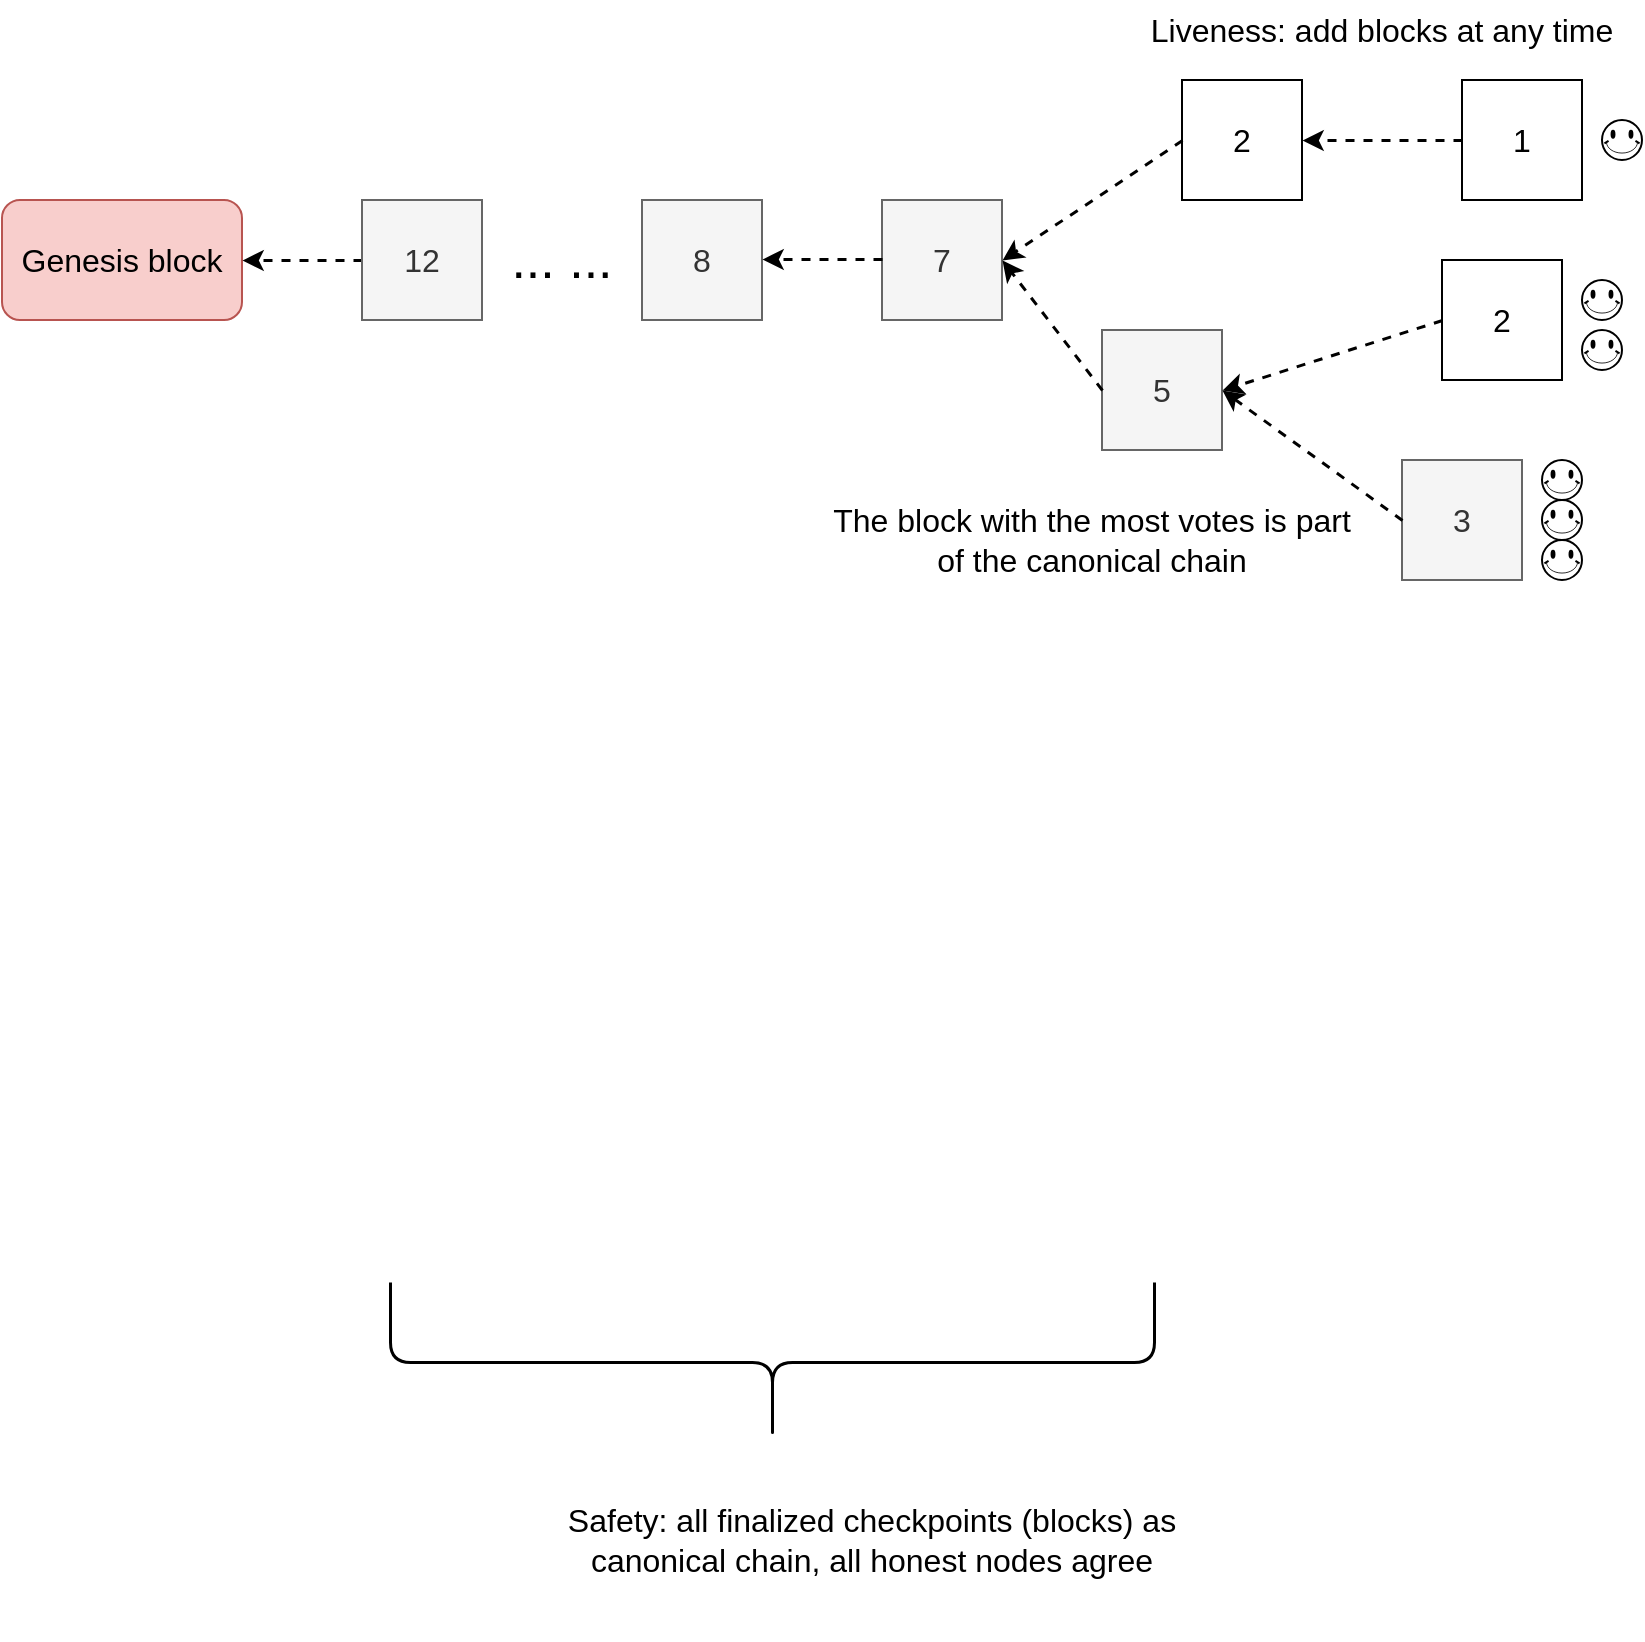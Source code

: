 <mxfile version="20.4.0" type="github">
  <diagram id="W5z2iIQezchsIUy5hqy7" name="Page-1">
    <mxGraphModel dx="1426" dy="794" grid="1" gridSize="10" guides="1" tooltips="1" connect="1" arrows="1" fold="1" page="1" pageScale="1" pageWidth="850" pageHeight="1100" math="0" shadow="0">
      <root>
        <mxCell id="0" />
        <mxCell id="1" parent="0" />
        <mxCell id="PY7woh7BMV2at_6MfLpq-1" value="&lt;font style=&quot;font-size: 16px;&quot;&gt;Genesis block&lt;/font&gt;" style="rounded=1;whiteSpace=wrap;html=1;fillColor=#f8cecc;strokeColor=#b85450;" vertex="1" parent="1">
          <mxGeometry y="380" width="120" height="60" as="geometry" />
        </mxCell>
        <mxCell id="PY7woh7BMV2at_6MfLpq-3" value="" style="edgeStyle=orthogonalEdgeStyle;rounded=0;orthogonalLoop=1;jettySize=auto;html=1;strokeWidth=1.5;fontSize=16;dashed=1;" edge="1" parent="1" source="PY7woh7BMV2at_6MfLpq-4" target="PY7woh7BMV2at_6MfLpq-1">
          <mxGeometry relative="1" as="geometry" />
        </mxCell>
        <mxCell id="PY7woh7BMV2at_6MfLpq-4" value="12" style="whiteSpace=wrap;html=1;aspect=fixed;fontSize=16;fillColor=#f5f5f5;fontColor=#333333;strokeColor=#666666;" vertex="1" parent="1">
          <mxGeometry x="180" y="380" width="60" height="60" as="geometry" />
        </mxCell>
        <mxCell id="PY7woh7BMV2at_6MfLpq-5" value="8" style="whiteSpace=wrap;html=1;aspect=fixed;fontSize=16;fillColor=#f5f5f5;fontColor=#333333;strokeColor=#666666;" vertex="1" parent="1">
          <mxGeometry x="320" y="380" width="60" height="60" as="geometry" />
        </mxCell>
        <mxCell id="PY7woh7BMV2at_6MfLpq-6" value="7" style="whiteSpace=wrap;html=1;aspect=fixed;fontSize=16;fillColor=#f5f5f5;fontColor=#333333;strokeColor=#666666;" vertex="1" parent="1">
          <mxGeometry x="440" y="380" width="60" height="60" as="geometry" />
        </mxCell>
        <mxCell id="PY7woh7BMV2at_6MfLpq-7" value="" style="edgeStyle=orthogonalEdgeStyle;rounded=0;orthogonalLoop=1;jettySize=auto;html=1;strokeWidth=1.5;fontSize=16;dashed=1;" edge="1" parent="1">
          <mxGeometry relative="1" as="geometry">
            <mxPoint x="440" y="409.5" as="sourcePoint" />
            <mxPoint x="380" y="409.5" as="targetPoint" />
          </mxGeometry>
        </mxCell>
        <mxCell id="PY7woh7BMV2at_6MfLpq-8" value="&lt;font style=&quot;font-size: 26px;&quot;&gt;... ...&lt;/font&gt;" style="text;html=1;strokeColor=none;fillColor=none;align=center;verticalAlign=middle;whiteSpace=wrap;rounded=0;fontSize=16;" vertex="1" parent="1">
          <mxGeometry x="250" y="395" width="60" height="30" as="geometry" />
        </mxCell>
        <mxCell id="PY7woh7BMV2at_6MfLpq-11" value="2" style="whiteSpace=wrap;html=1;aspect=fixed;fontSize=16;" vertex="1" parent="1">
          <mxGeometry x="590" y="320" width="60" height="60" as="geometry" />
        </mxCell>
        <mxCell id="PY7woh7BMV2at_6MfLpq-12" value="5" style="whiteSpace=wrap;html=1;aspect=fixed;fontSize=16;fillColor=#f5f5f5;fontColor=#333333;strokeColor=#666666;" vertex="1" parent="1">
          <mxGeometry x="550" y="445" width="60" height="60" as="geometry" />
        </mxCell>
        <mxCell id="PY7woh7BMV2at_6MfLpq-13" value="3" style="whiteSpace=wrap;html=1;aspect=fixed;fontSize=16;fillColor=#f5f5f5;fontColor=#333333;strokeColor=#666666;" vertex="1" parent="1">
          <mxGeometry x="700" y="510" width="60" height="60" as="geometry" />
        </mxCell>
        <mxCell id="PY7woh7BMV2at_6MfLpq-14" value="2" style="whiteSpace=wrap;html=1;aspect=fixed;fontSize=16;" vertex="1" parent="1">
          <mxGeometry x="720" y="410" width="60" height="60" as="geometry" />
        </mxCell>
        <mxCell id="PY7woh7BMV2at_6MfLpq-15" value="1" style="whiteSpace=wrap;html=1;aspect=fixed;fontSize=16;" vertex="1" parent="1">
          <mxGeometry x="730" y="320" width="60" height="60" as="geometry" />
        </mxCell>
        <mxCell id="PY7woh7BMV2at_6MfLpq-16" value="" style="endArrow=classic;html=1;rounded=0;dashed=1;strokeWidth=1.5;fontSize=16;entryX=1;entryY=0.5;entryDx=0;entryDy=0;exitX=0;exitY=0.5;exitDx=0;exitDy=0;" edge="1" parent="1" source="PY7woh7BMV2at_6MfLpq-11" target="PY7woh7BMV2at_6MfLpq-6">
          <mxGeometry width="50" height="50" relative="1" as="geometry">
            <mxPoint x="550" y="400" as="sourcePoint" />
            <mxPoint x="600" y="350" as="targetPoint" />
          </mxGeometry>
        </mxCell>
        <mxCell id="PY7woh7BMV2at_6MfLpq-17" value="" style="endArrow=classic;html=1;rounded=0;dashed=1;strokeWidth=1.5;fontSize=16;entryX=1;entryY=0.5;entryDx=0;entryDy=0;exitX=0;exitY=0.5;exitDx=0;exitDy=0;" edge="1" parent="1" source="PY7woh7BMV2at_6MfLpq-12" target="PY7woh7BMV2at_6MfLpq-6">
          <mxGeometry width="50" height="50" relative="1" as="geometry">
            <mxPoint x="600" y="360" as="sourcePoint" />
            <mxPoint x="510" y="420" as="targetPoint" />
          </mxGeometry>
        </mxCell>
        <mxCell id="PY7woh7BMV2at_6MfLpq-18" value="" style="endArrow=classic;html=1;rounded=0;dashed=1;strokeWidth=1.5;fontSize=16;entryX=1;entryY=0.5;entryDx=0;entryDy=0;exitX=0;exitY=0.5;exitDx=0;exitDy=0;" edge="1" parent="1" source="PY7woh7BMV2at_6MfLpq-15" target="PY7woh7BMV2at_6MfLpq-11">
          <mxGeometry width="50" height="50" relative="1" as="geometry">
            <mxPoint x="600" y="360" as="sourcePoint" />
            <mxPoint x="510" y="420" as="targetPoint" />
          </mxGeometry>
        </mxCell>
        <mxCell id="PY7woh7BMV2at_6MfLpq-19" value="" style="endArrow=classic;html=1;rounded=0;dashed=1;strokeWidth=1.5;fontSize=16;entryX=1;entryY=0.5;entryDx=0;entryDy=0;exitX=0;exitY=0.5;exitDx=0;exitDy=0;" edge="1" parent="1" source="PY7woh7BMV2at_6MfLpq-14" target="PY7woh7BMV2at_6MfLpq-12">
          <mxGeometry width="50" height="50" relative="1" as="geometry">
            <mxPoint x="600" y="360" as="sourcePoint" />
            <mxPoint x="510" y="420" as="targetPoint" />
          </mxGeometry>
        </mxCell>
        <mxCell id="PY7woh7BMV2at_6MfLpq-20" value="" style="endArrow=classic;html=1;rounded=0;dashed=1;strokeWidth=1.5;fontSize=16;entryX=1;entryY=0.5;entryDx=0;entryDy=0;exitX=0;exitY=0.5;exitDx=0;exitDy=0;" edge="1" parent="1" source="PY7woh7BMV2at_6MfLpq-13" target="PY7woh7BMV2at_6MfLpq-12">
          <mxGeometry width="50" height="50" relative="1" as="geometry">
            <mxPoint x="710" y="470" as="sourcePoint" />
            <mxPoint x="620" y="485" as="targetPoint" />
          </mxGeometry>
        </mxCell>
        <mxCell id="PY7woh7BMV2at_6MfLpq-24" value="&lt;font style=&quot;font-size: 16px;&quot;&gt;Liveness: add blocks at any time&lt;/font&gt;" style="text;html=1;strokeColor=none;fillColor=none;align=center;verticalAlign=middle;whiteSpace=wrap;rounded=0;" vertex="1" parent="1">
          <mxGeometry x="570" y="280" width="240" height="30" as="geometry" />
        </mxCell>
        <mxCell id="PY7woh7BMV2at_6MfLpq-25" value="" style="verticalLabelPosition=bottom;verticalAlign=top;html=1;shape=mxgraph.basic.smiley" vertex="1" parent="1">
          <mxGeometry x="800" y="340" width="20" height="20" as="geometry" />
        </mxCell>
        <mxCell id="PY7woh7BMV2at_6MfLpq-26" value="" style="verticalLabelPosition=bottom;verticalAlign=top;html=1;shape=mxgraph.basic.smiley" vertex="1" parent="1">
          <mxGeometry x="790" y="420" width="20" height="20" as="geometry" />
        </mxCell>
        <mxCell id="PY7woh7BMV2at_6MfLpq-27" value="" style="verticalLabelPosition=bottom;verticalAlign=top;html=1;shape=mxgraph.basic.smiley" vertex="1" parent="1">
          <mxGeometry x="790" y="445" width="20" height="20" as="geometry" />
        </mxCell>
        <mxCell id="PY7woh7BMV2at_6MfLpq-28" value="" style="verticalLabelPosition=bottom;verticalAlign=top;html=1;shape=mxgraph.basic.smiley" vertex="1" parent="1">
          <mxGeometry x="770" y="510" width="20" height="20" as="geometry" />
        </mxCell>
        <mxCell id="PY7woh7BMV2at_6MfLpq-29" value="" style="verticalLabelPosition=bottom;verticalAlign=top;html=1;shape=mxgraph.basic.smiley" vertex="1" parent="1">
          <mxGeometry x="770" y="530" width="20" height="20" as="geometry" />
        </mxCell>
        <mxCell id="PY7woh7BMV2at_6MfLpq-30" value="" style="verticalLabelPosition=bottom;verticalAlign=top;html=1;shape=mxgraph.basic.smiley" vertex="1" parent="1">
          <mxGeometry x="770" y="550" width="20" height="20" as="geometry" />
        </mxCell>
        <mxCell id="PY7woh7BMV2at_6MfLpq-32" value="The block with the most votes is part of the canonical chain" style="text;html=1;strokeColor=none;fillColor=none;align=center;verticalAlign=middle;whiteSpace=wrap;rounded=0;fontSize=16;" vertex="1" parent="1">
          <mxGeometry x="410" y="521" width="270" height="57.5" as="geometry" />
        </mxCell>
        <mxCell id="PY7woh7BMV2at_6MfLpq-33" value="" style="shape=curlyBracket;whiteSpace=wrap;html=1;rounded=1;flipH=1;fontSize=26;rotation=90;strokeWidth=1.5;" vertex="1" parent="1">
          <mxGeometry x="345" y="770" width="80" height="382" as="geometry" />
        </mxCell>
        <mxCell id="PY7woh7BMV2at_6MfLpq-35" value="Safety: all finalized checkpoints (blocks) as canonical chain, all honest nodes agree" style="text;html=1;strokeColor=none;fillColor=none;align=center;verticalAlign=middle;whiteSpace=wrap;rounded=0;fontSize=16;" vertex="1" parent="1">
          <mxGeometry x="260" y="1000" width="350" height="100" as="geometry" />
        </mxCell>
      </root>
    </mxGraphModel>
  </diagram>
</mxfile>
